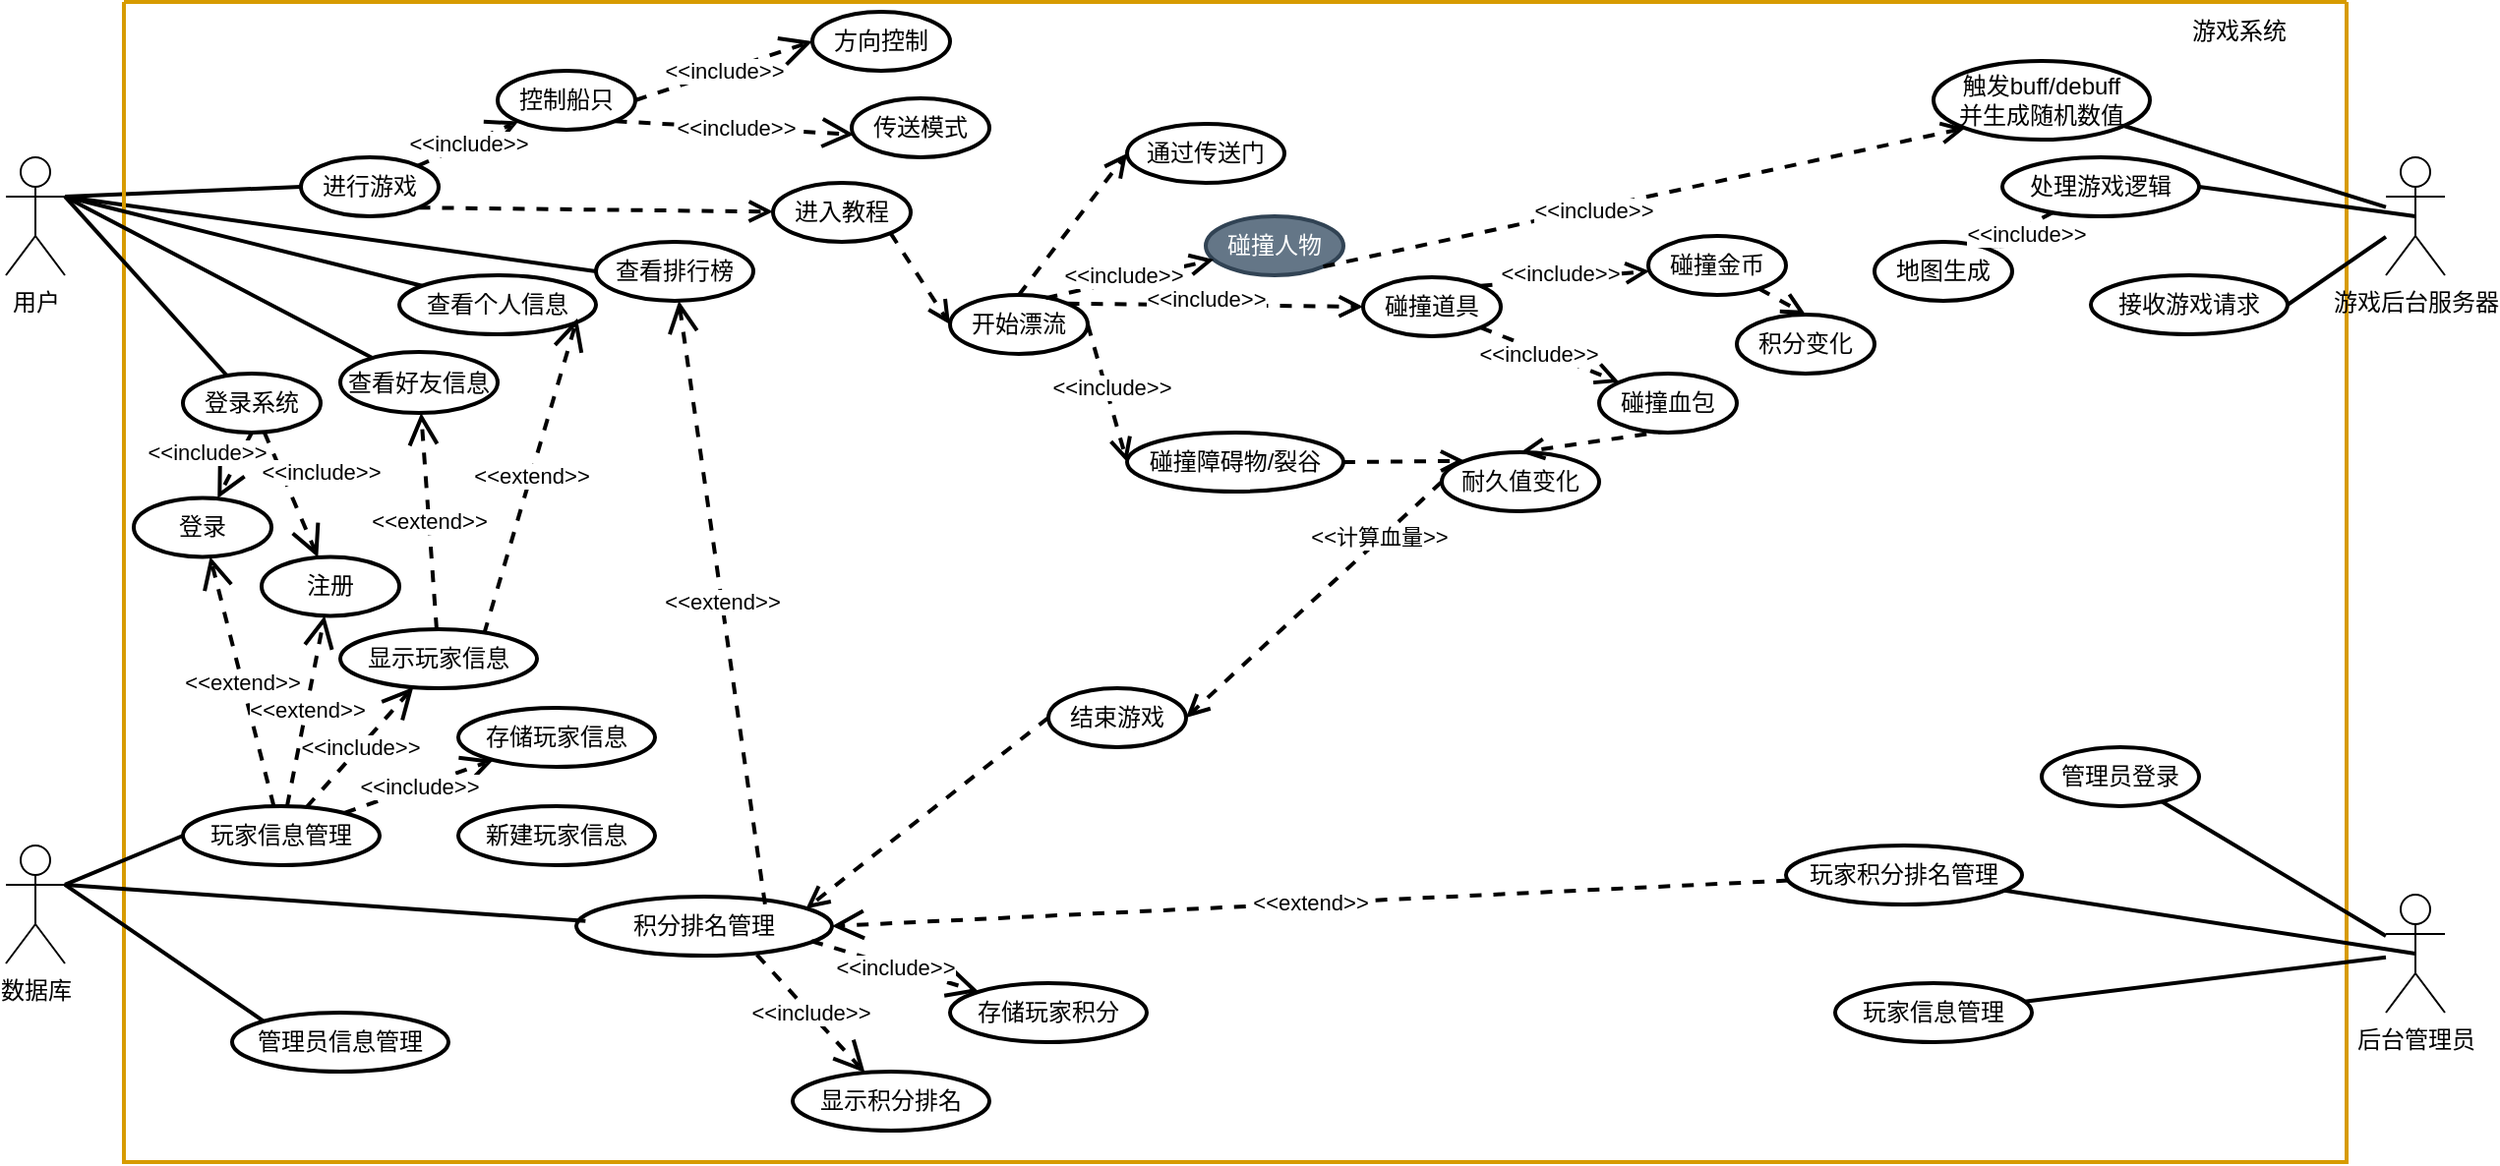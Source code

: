 <mxfile version="22.1.2" type="device">
  <diagram name="第 1 页" id="gnsAHqk2QyEX6D4vaprR">
    <mxGraphModel dx="1415" dy="984" grid="1" gridSize="10" guides="1" tooltips="1" connect="1" arrows="1" fold="1" page="1" pageScale="1" pageWidth="827" pageHeight="1169" math="0" shadow="0">
      <root>
        <mxCell id="0" />
        <mxCell id="1" parent="0" />
        <mxCell id="sNAHyGsfIEy1Tz1wj1tz-1" value="用户" style="shape=umlActor;verticalLabelPosition=bottom;verticalAlign=top;html=1;outlineConnect=0;" parent="1" vertex="1">
          <mxGeometry x="140" y="150" width="30" height="60" as="geometry" />
        </mxCell>
        <mxCell id="sNAHyGsfIEy1Tz1wj1tz-12" value="" style="endArrow=none;html=1;rounded=0;entryX=0;entryY=0.5;entryDx=0;entryDy=0;exitX=1;exitY=0.333;exitDx=0;exitDy=0;exitPerimeter=0;strokeWidth=2;" parent="1" source="sNAHyGsfIEy1Tz1wj1tz-1" target="sNAHyGsfIEy1Tz1wj1tz-20" edge="1">
          <mxGeometry width="50" height="50" relative="1" as="geometry">
            <mxPoint x="170" y="165" as="sourcePoint" />
            <mxPoint x="280" y="265" as="targetPoint" />
          </mxGeometry>
        </mxCell>
        <mxCell id="sNAHyGsfIEy1Tz1wj1tz-35" value="" style="endArrow=none;html=1;rounded=0;exitX=1;exitY=0.333;exitDx=0;exitDy=0;exitPerimeter=0;entryX=0;entryY=0.5;entryDx=0;entryDy=0;strokeWidth=2;" parent="1" source="sNAHyGsfIEy1Tz1wj1tz-1" target="sNAHyGsfIEy1Tz1wj1tz-24" edge="1">
          <mxGeometry width="50" height="50" relative="1" as="geometry">
            <mxPoint x="470" y="350" as="sourcePoint" />
            <mxPoint x="520" y="300" as="targetPoint" />
          </mxGeometry>
        </mxCell>
        <mxCell id="73Du3dhtYT2HTms4bIVW-2" value="" style="swimlane;startSize=0;fillColor=#ffe6cc;strokeColor=#d79b00;fillStyle=auto;gradientColor=none;rounded=1;arcSize=0;strokeWidth=2;" parent="1" vertex="1">
          <mxGeometry x="200" y="71" width="1130" height="590" as="geometry">
            <mxRectangle x="220" y="71" width="50" height="40" as="alternateBounds" />
          </mxGeometry>
        </mxCell>
        <mxCell id="73Du3dhtYT2HTms4bIVW-3" value="控制船只" style="ellipse;whiteSpace=wrap;html=1;strokeWidth=2;" parent="73Du3dhtYT2HTms4bIVW-2" vertex="1">
          <mxGeometry x="190" y="35" width="70" height="30" as="geometry" />
        </mxCell>
        <mxCell id="sNAHyGsfIEy1Tz1wj1tz-26" value="耐久值变化" style="ellipse;whiteSpace=wrap;html=1;strokeWidth=2;" parent="73Du3dhtYT2HTms4bIVW-2" vertex="1">
          <mxGeometry x="670" y="229" width="80" height="30" as="geometry" />
        </mxCell>
        <mxCell id="sNAHyGsfIEy1Tz1wj1tz-29" value="结束游戏" style="ellipse;whiteSpace=wrap;html=1;strokeWidth=2;" parent="73Du3dhtYT2HTms4bIVW-2" vertex="1">
          <mxGeometry x="470" y="349" width="70" height="30" as="geometry" />
        </mxCell>
        <mxCell id="sNAHyGsfIEy1Tz1wj1tz-46" value="" style="html=1;verticalAlign=bottom;endArrow=open;dashed=1;endSize=8;curved=0;rounded=0;entryX=0;entryY=0;entryDx=0;entryDy=0;exitX=1;exitY=0.5;exitDx=0;exitDy=0;strokeWidth=2;" parent="73Du3dhtYT2HTms4bIVW-2" source="73Du3dhtYT2HTms4bIVW-9" target="sNAHyGsfIEy1Tz1wj1tz-26" edge="1">
          <mxGeometry x="0.011" y="-26" relative="1" as="geometry">
            <mxPoint x="561.26" y="255.0" as="sourcePoint" />
            <mxPoint x="540" y="115.2" as="targetPoint" />
            <mxPoint as="offset" />
          </mxGeometry>
        </mxCell>
        <mxCell id="sNAHyGsfIEy1Tz1wj1tz-48" value="积分排名管理" style="ellipse;whiteSpace=wrap;html=1;strokeWidth=2;" parent="73Du3dhtYT2HTms4bIVW-2" vertex="1">
          <mxGeometry x="230" y="455" width="130" height="30" as="geometry" />
        </mxCell>
        <mxCell id="NgIbhYnxkn0lYPvCkLXv-1" value="积分变化" style="ellipse;whiteSpace=wrap;html=1;strokeWidth=2;" parent="73Du3dhtYT2HTms4bIVW-2" vertex="1">
          <mxGeometry x="820" y="159" width="70" height="30" as="geometry" />
        </mxCell>
        <mxCell id="NgIbhYnxkn0lYPvCkLXv-2" value="" style="html=1;verticalAlign=bottom;endArrow=open;dashed=1;endSize=8;curved=0;rounded=0;entryX=0;entryY=0.5;entryDx=0;entryDy=0;exitX=1;exitY=0.5;exitDx=0;exitDy=0;strokeWidth=2;" parent="73Du3dhtYT2HTms4bIVW-2" source="73Du3dhtYT2HTms4bIVW-15" target="73Du3dhtYT2HTms4bIVW-9" edge="1">
          <mxGeometry x="0.011" y="-26" relative="1" as="geometry">
            <mxPoint x="640.005" y="269.492" as="sourcePoint" />
            <mxPoint x="590" y="201.59" as="targetPoint" />
            <mxPoint as="offset" />
          </mxGeometry>
        </mxCell>
        <mxCell id="NgIbhYnxkn0lYPvCkLXv-8" value="&amp;lt;&amp;lt;include&amp;gt;&amp;gt;" style="edgeLabel;html=1;align=center;verticalAlign=middle;resizable=0;points=[];" parent="NgIbhYnxkn0lYPvCkLXv-2" vertex="1" connectable="0">
          <mxGeometry x="-0.077" y="3" relative="1" as="geometry">
            <mxPoint as="offset" />
          </mxGeometry>
        </mxCell>
        <mxCell id="NgIbhYnxkn0lYPvCkLXv-7" value="" style="html=1;verticalAlign=bottom;endArrow=open;dashed=1;endSize=8;curved=0;rounded=0;entryX=0.5;entryY=0;entryDx=0;entryDy=0;strokeWidth=2;" parent="73Du3dhtYT2HTms4bIVW-2" source="s-nHS-Porc13Q7UN4vsz-4" target="NgIbhYnxkn0lYPvCkLXv-1" edge="1">
          <mxGeometry x="0.011" y="-26" relative="1" as="geometry">
            <mxPoint x="710" y="60" as="sourcePoint" />
            <mxPoint x="800" y="160" as="targetPoint" />
            <mxPoint as="offset" />
          </mxGeometry>
        </mxCell>
        <mxCell id="NgIbhYnxkn0lYPvCkLXv-9" value="碰撞道具" style="ellipse;whiteSpace=wrap;html=1;strokeWidth=2;" parent="73Du3dhtYT2HTms4bIVW-2" vertex="1">
          <mxGeometry x="630" y="140" width="70" height="30" as="geometry" />
        </mxCell>
        <mxCell id="NgIbhYnxkn0lYPvCkLXv-10" value="" style="html=1;verticalAlign=bottom;endArrow=open;dashed=1;endSize=8;curved=0;rounded=0;entryX=0;entryY=0.5;entryDx=0;entryDy=0;exitX=1;exitY=0;exitDx=0;exitDy=0;strokeWidth=2;" parent="73Du3dhtYT2HTms4bIVW-2" source="73Du3dhtYT2HTms4bIVW-15" target="NgIbhYnxkn0lYPvCkLXv-9" edge="1">
          <mxGeometry x="0.011" y="-26" relative="1" as="geometry">
            <mxPoint x="640.005" y="220.508" as="sourcePoint" />
            <mxPoint x="420" y="15" as="targetPoint" />
            <mxPoint as="offset" />
          </mxGeometry>
        </mxCell>
        <mxCell id="NgIbhYnxkn0lYPvCkLXv-11" value="&amp;lt;&amp;lt;include&amp;gt;&amp;gt;" style="edgeLabel;html=1;align=center;verticalAlign=middle;resizable=0;points=[];" parent="NgIbhYnxkn0lYPvCkLXv-10" vertex="1" connectable="0">
          <mxGeometry x="-0.077" y="3" relative="1" as="geometry">
            <mxPoint as="offset" />
          </mxGeometry>
        </mxCell>
        <mxCell id="NgIbhYnxkn0lYPvCkLXv-12" value="" style="html=1;verticalAlign=bottom;endArrow=open;dashed=1;endSize=8;curved=0;rounded=0;entryX=0.5;entryY=0;entryDx=0;entryDy=0;exitX=1;exitY=1;exitDx=0;exitDy=0;strokeWidth=2;" parent="73Du3dhtYT2HTms4bIVW-2" source="s-nHS-Porc13Q7UN4vsz-7" target="sNAHyGsfIEy1Tz1wj1tz-26" edge="1">
          <mxGeometry x="0.011" y="-26" relative="1" as="geometry">
            <mxPoint x="461" y="33.2" as="sourcePoint" />
            <mxPoint x="540" y="296.2" as="targetPoint" />
            <mxPoint as="offset" />
          </mxGeometry>
        </mxCell>
        <mxCell id="s-nHS-Porc13Q7UN4vsz-1" style="edgeStyle=orthogonalEdgeStyle;rounded=0;orthogonalLoop=1;jettySize=auto;html=1;exitX=0.5;exitY=1;exitDx=0;exitDy=0;strokeWidth=2;" parent="73Du3dhtYT2HTms4bIVW-2" edge="1">
          <mxGeometry relative="1" as="geometry">
            <mxPoint x="400" y="271.59" as="sourcePoint" />
            <mxPoint x="400" y="271.59" as="targetPoint" />
          </mxGeometry>
        </mxCell>
        <mxCell id="s-nHS-Porc13Q7UN4vsz-4" value="碰撞金币" style="ellipse;whiteSpace=wrap;html=1;strokeWidth=2;" parent="73Du3dhtYT2HTms4bIVW-2" vertex="1">
          <mxGeometry x="775" y="119" width="70" height="30" as="geometry" />
        </mxCell>
        <mxCell id="s-nHS-Porc13Q7UN4vsz-5" value="" style="html=1;verticalAlign=bottom;endArrow=open;dashed=1;endSize=8;curved=0;rounded=0;exitX=1;exitY=0;exitDx=0;exitDy=0;strokeWidth=2;" parent="73Du3dhtYT2HTms4bIVW-2" source="NgIbhYnxkn0lYPvCkLXv-9" target="s-nHS-Porc13Q7UN4vsz-4" edge="1">
          <mxGeometry x="0.011" y="-26" relative="1" as="geometry">
            <mxPoint x="499" y="40" as="sourcePoint" />
            <mxPoint x="630" y="85" as="targetPoint" />
            <mxPoint as="offset" />
          </mxGeometry>
        </mxCell>
        <mxCell id="s-nHS-Porc13Q7UN4vsz-6" value="&amp;lt;&amp;lt;include&amp;gt;&amp;gt;" style="edgeLabel;html=1;align=center;verticalAlign=middle;resizable=0;points=[];" parent="s-nHS-Porc13Q7UN4vsz-5" vertex="1" connectable="0">
          <mxGeometry x="-0.077" y="3" relative="1" as="geometry">
            <mxPoint as="offset" />
          </mxGeometry>
        </mxCell>
        <mxCell id="s-nHS-Porc13Q7UN4vsz-8" value="" style="html=1;verticalAlign=bottom;endArrow=open;dashed=1;endSize=8;curved=0;rounded=0;entryX=0;entryY=0;entryDx=0;entryDy=0;exitX=1;exitY=1;exitDx=0;exitDy=0;strokeWidth=2;endFill=0;" parent="73Du3dhtYT2HTms4bIVW-2" source="NgIbhYnxkn0lYPvCkLXv-9" target="s-nHS-Porc13Q7UN4vsz-7" edge="1">
          <mxGeometry x="0.011" y="-26" relative="1" as="geometry">
            <mxPoint x="639" y="111.2" as="sourcePoint" />
            <mxPoint x="870" y="166.2" as="targetPoint" />
            <mxPoint as="offset" />
          </mxGeometry>
        </mxCell>
        <mxCell id="s-nHS-Porc13Q7UN4vsz-10" value="&amp;lt;&amp;lt;include&amp;gt;&amp;gt;" style="edgeLabel;html=1;align=center;verticalAlign=middle;resizable=0;points=[];" parent="s-nHS-Porc13Q7UN4vsz-8" vertex="1" connectable="0">
          <mxGeometry x="-0.162" y="-1" relative="1" as="geometry">
            <mxPoint as="offset" />
          </mxGeometry>
        </mxCell>
        <mxCell id="s-nHS-Porc13Q7UN4vsz-7" value="碰撞血包" style="ellipse;whiteSpace=wrap;html=1;strokeWidth=2;" parent="73Du3dhtYT2HTms4bIVW-2" vertex="1">
          <mxGeometry x="750" y="189" width="70" height="30" as="geometry" />
        </mxCell>
        <mxCell id="73Du3dhtYT2HTms4bIVW-5" value="&amp;lt;&amp;lt;include&amp;gt;&amp;gt;" style="endArrow=open;endSize=12;dashed=1;html=1;rounded=0;exitX=1;exitY=0.5;exitDx=0;exitDy=0;entryX=0;entryY=0.5;entryDx=0;entryDy=0;strokeWidth=2;" parent="73Du3dhtYT2HTms4bIVW-2" source="73Du3dhtYT2HTms4bIVW-3" target="73Du3dhtYT2HTms4bIVW-6" edge="1">
          <mxGeometry width="160" relative="1" as="geometry">
            <mxPoint x="193" as="sourcePoint" />
            <mxPoint x="313" y="55" as="targetPoint" />
          </mxGeometry>
        </mxCell>
        <mxCell id="73Du3dhtYT2HTms4bIVW-6" value="方向控制" style="ellipse;whiteSpace=wrap;html=1;strokeWidth=2;" parent="73Du3dhtYT2HTms4bIVW-2" vertex="1">
          <mxGeometry x="350" y="5" width="70" height="30" as="geometry" />
        </mxCell>
        <mxCell id="73Du3dhtYT2HTms4bIVW-9" value="碰撞障碍物/裂谷" style="ellipse;whiteSpace=wrap;html=1;strokeWidth=2;" parent="73Du3dhtYT2HTms4bIVW-2" vertex="1">
          <mxGeometry x="510" y="219" width="110" height="30" as="geometry" />
        </mxCell>
        <mxCell id="73Du3dhtYT2HTms4bIVW-11" value="&amp;lt;&amp;lt;include&amp;gt;&amp;gt;" style="endArrow=open;endSize=12;dashed=1;html=1;rounded=0;exitX=1;exitY=1;exitDx=0;exitDy=0;entryX=0.017;entryY=0.614;entryDx=0;entryDy=0;entryPerimeter=0;strokeWidth=2;" parent="73Du3dhtYT2HTms4bIVW-2" source="73Du3dhtYT2HTms4bIVW-3" target="73Du3dhtYT2HTms4bIVW-12" edge="1">
          <mxGeometry width="160" relative="1" as="geometry">
            <mxPoint x="159.42" y="76.59" as="sourcePoint" />
            <mxPoint x="301.0" y="31.08" as="targetPoint" />
          </mxGeometry>
        </mxCell>
        <mxCell id="73Du3dhtYT2HTms4bIVW-12" value="传送模式" style="ellipse;whiteSpace=wrap;html=1;strokeWidth=2;" parent="73Du3dhtYT2HTms4bIVW-2" vertex="1">
          <mxGeometry x="370.0" y="49" width="70" height="30" as="geometry" />
        </mxCell>
        <mxCell id="sNAHyGsfIEy1Tz1wj1tz-20" value="进行游戏" style="ellipse;whiteSpace=wrap;html=1;strokeWidth=2;" parent="73Du3dhtYT2HTms4bIVW-2" vertex="1">
          <mxGeometry x="90" y="79" width="70" height="30" as="geometry" />
        </mxCell>
        <mxCell id="73Du3dhtYT2HTms4bIVW-14" value="进入教程" style="ellipse;whiteSpace=wrap;html=1;strokeWidth=2;" parent="73Du3dhtYT2HTms4bIVW-2" vertex="1">
          <mxGeometry x="330" y="92" width="70" height="30" as="geometry" />
        </mxCell>
        <mxCell id="sNAHyGsfIEy1Tz1wj1tz-24" value="查看排行榜" style="ellipse;whiteSpace=wrap;html=1;strokeWidth=2;" parent="73Du3dhtYT2HTms4bIVW-2" vertex="1">
          <mxGeometry x="240.0" y="122" width="80" height="30" as="geometry" />
        </mxCell>
        <mxCell id="73Du3dhtYT2HTms4bIVW-13" value="" style="html=1;verticalAlign=bottom;endArrow=open;dashed=1;endSize=8;curved=0;rounded=0;exitX=1;exitY=1;exitDx=0;exitDy=0;strokeWidth=2;" parent="73Du3dhtYT2HTms4bIVW-2" source="sNAHyGsfIEy1Tz1wj1tz-20" target="73Du3dhtYT2HTms4bIVW-14" edge="1">
          <mxGeometry x="0.005" relative="1" as="geometry">
            <mxPoint x="180" y="185" as="sourcePoint" />
            <mxPoint x="350" y="285" as="targetPoint" />
            <mxPoint as="offset" />
          </mxGeometry>
        </mxCell>
        <mxCell id="73Du3dhtYT2HTms4bIVW-15" value="开始漂流" style="ellipse;whiteSpace=wrap;html=1;strokeWidth=2;" parent="73Du3dhtYT2HTms4bIVW-2" vertex="1">
          <mxGeometry x="420" y="149" width="70" height="30" as="geometry" />
        </mxCell>
        <mxCell id="73Du3dhtYT2HTms4bIVW-19" value="" style="html=1;verticalAlign=bottom;endArrow=open;dashed=1;endSize=8;curved=0;rounded=0;exitX=1;exitY=1;exitDx=0;exitDy=0;entryX=0;entryY=0.5;entryDx=0;entryDy=0;strokeWidth=2;" parent="73Du3dhtYT2HTms4bIVW-2" source="73Du3dhtYT2HTms4bIVW-14" target="73Du3dhtYT2HTms4bIVW-15" edge="1">
          <mxGeometry x="0.005" relative="1" as="geometry">
            <mxPoint x="160" y="180" as="sourcePoint" />
            <mxPoint x="193" y="199" as="targetPoint" />
            <mxPoint as="offset" />
          </mxGeometry>
        </mxCell>
        <mxCell id="73Du3dhtYT2HTms4bIVW-20" value="接收游戏请求" style="ellipse;whiteSpace=wrap;html=1;strokeWidth=2;" parent="73Du3dhtYT2HTms4bIVW-2" vertex="1">
          <mxGeometry x="1000" y="139" width="100" height="30" as="geometry" />
        </mxCell>
        <mxCell id="73Du3dhtYT2HTms4bIVW-21" value="处理游戏逻辑" style="ellipse;whiteSpace=wrap;html=1;strokeWidth=2;" parent="73Du3dhtYT2HTms4bIVW-2" vertex="1">
          <mxGeometry x="955" y="79.0" width="100" height="30" as="geometry" />
        </mxCell>
        <mxCell id="73Du3dhtYT2HTms4bIVW-25" value="通过传送门" style="ellipse;whiteSpace=wrap;html=1;strokeWidth=2;" parent="73Du3dhtYT2HTms4bIVW-2" vertex="1">
          <mxGeometry x="510" y="62" width="80" height="30" as="geometry" />
        </mxCell>
        <mxCell id="73Du3dhtYT2HTms4bIVW-26" value="" style="html=1;verticalAlign=bottom;endArrow=open;dashed=1;endSize=8;curved=0;rounded=0;entryX=0;entryY=0.5;entryDx=0;entryDy=0;exitX=0.5;exitY=0;exitDx=0;exitDy=0;strokeWidth=2;" parent="73Du3dhtYT2HTms4bIVW-2" source="73Du3dhtYT2HTms4bIVW-15" target="73Du3dhtYT2HTms4bIVW-25" edge="1">
          <mxGeometry x="0.005" relative="1" as="geometry">
            <mxPoint x="490" y="260" as="sourcePoint" />
            <mxPoint x="530" y="255" as="targetPoint" />
            <mxPoint as="offset" />
          </mxGeometry>
        </mxCell>
        <mxCell id="73Du3dhtYT2HTms4bIVW-33" value="" style="html=1;verticalAlign=bottom;endArrow=open;dashed=1;endSize=8;curved=0;rounded=0;entryX=0.898;entryY=0.205;entryDx=0;entryDy=0;exitX=0;exitY=0.5;exitDx=0;exitDy=0;entryPerimeter=0;strokeWidth=2;" parent="73Du3dhtYT2HTms4bIVW-2" source="sNAHyGsfIEy1Tz1wj1tz-29" target="sNAHyGsfIEy1Tz1wj1tz-48" edge="1">
          <mxGeometry x="0.085" y="-11" relative="1" as="geometry">
            <mxPoint x="574.995" y="526.508" as="sourcePoint" />
            <mxPoint x="280" y="488" as="targetPoint" />
            <mxPoint x="-1" y="-1" as="offset" />
          </mxGeometry>
        </mxCell>
        <mxCell id="7saNgC6WSGHrx0U5WeGi-1" value="碰撞人物" style="ellipse;whiteSpace=wrap;html=1;strokeWidth=2;fillColor=#647687;fontColor=#ffffff;strokeColor=#314354;" parent="73Du3dhtYT2HTms4bIVW-2" vertex="1">
          <mxGeometry x="550" y="109" width="70" height="30" as="geometry" />
        </mxCell>
        <mxCell id="7saNgC6WSGHrx0U5WeGi-2" value="" style="html=1;verticalAlign=bottom;endArrow=open;dashed=1;endSize=8;curved=0;rounded=0;exitX=0.696;exitY=0.052;exitDx=0;exitDy=0;exitPerimeter=0;strokeWidth=2;" parent="73Du3dhtYT2HTms4bIVW-2" source="73Du3dhtYT2HTms4bIVW-15" target="7saNgC6WSGHrx0U5WeGi-1" edge="1">
          <mxGeometry x="0.011" y="-26" relative="1" as="geometry">
            <mxPoint x="590.0" y="280" as="sourcePoint" />
            <mxPoint x="710" y="171" as="targetPoint" />
            <mxPoint as="offset" />
          </mxGeometry>
        </mxCell>
        <mxCell id="7saNgC6WSGHrx0U5WeGi-3" value="&amp;lt;&amp;lt;include&amp;gt;&amp;gt;" style="edgeLabel;html=1;align=center;verticalAlign=middle;resizable=0;points=[];" parent="7saNgC6WSGHrx0U5WeGi-2" vertex="1" connectable="0">
          <mxGeometry x="-0.077" y="3" relative="1" as="geometry">
            <mxPoint as="offset" />
          </mxGeometry>
        </mxCell>
        <mxCell id="7saNgC6WSGHrx0U5WeGi-5" value="" style="html=1;verticalAlign=bottom;endArrow=open;dashed=1;endSize=8;curved=0;rounded=0;exitX=1;exitY=1;exitDx=0;exitDy=0;entryX=0;entryY=1;entryDx=0;entryDy=0;strokeWidth=2;" parent="73Du3dhtYT2HTms4bIVW-2" source="7saNgC6WSGHrx0U5WeGi-1" target="7saNgC6WSGHrx0U5WeGi-4" edge="1">
          <mxGeometry x="0.011" y="-26" relative="1" as="geometry">
            <mxPoint x="600" y="290" as="sourcePoint" />
            <mxPoint x="628" y="332" as="targetPoint" />
            <mxPoint as="offset" />
          </mxGeometry>
        </mxCell>
        <mxCell id="ZX-x1uHeOr1mU2rQfXvC-1" value="&amp;lt;&amp;lt;include&amp;gt;&amp;gt;" style="edgeLabel;html=1;align=center;verticalAlign=middle;resizable=0;points=[];" parent="7saNgC6WSGHrx0U5WeGi-5" vertex="1" connectable="0">
          <mxGeometry x="-0.163" y="-1" relative="1" as="geometry">
            <mxPoint as="offset" />
          </mxGeometry>
        </mxCell>
        <mxCell id="7saNgC6WSGHrx0U5WeGi-8" value="" style="html=1;verticalAlign=bottom;endArrow=open;dashed=1;endSize=8;curved=0;rounded=0;entryX=1;entryY=0.5;entryDx=0;entryDy=0;exitX=0;exitY=0.5;exitDx=0;exitDy=0;strokeWidth=2;" parent="73Du3dhtYT2HTms4bIVW-2" source="sNAHyGsfIEy1Tz1wj1tz-26" target="sNAHyGsfIEy1Tz1wj1tz-29" edge="1">
          <mxGeometry x="0.085" y="-11" relative="1" as="geometry">
            <mxPoint x="1160" y="505" as="sourcePoint" />
            <mxPoint x="1050" y="620" as="targetPoint" />
            <mxPoint x="-1" y="-1" as="offset" />
          </mxGeometry>
        </mxCell>
        <mxCell id="7saNgC6WSGHrx0U5WeGi-9" value="&amp;lt;&amp;lt;计算血量&amp;gt;&amp;gt;" style="edgeLabel;html=1;align=center;verticalAlign=middle;resizable=0;points=[];" parent="7saNgC6WSGHrx0U5WeGi-8" vertex="1" connectable="0">
          <mxGeometry x="-0.522" y="-2" relative="1" as="geometry">
            <mxPoint as="offset" />
          </mxGeometry>
        </mxCell>
        <mxCell id="7saNgC6WSGHrx0U5WeGi-4" value="触发buff/debuff&lt;br&gt;并生成随机数值" style="ellipse;whiteSpace=wrap;html=1;strokeWidth=2;" parent="73Du3dhtYT2HTms4bIVW-2" vertex="1">
          <mxGeometry x="920" y="30" width="110" height="40" as="geometry" />
        </mxCell>
        <mxCell id="zW05rhh8BitbCM698FV6-5" value="玩家信息管理" style="ellipse;whiteSpace=wrap;html=1;strokeWidth=2;" parent="73Du3dhtYT2HTms4bIVW-2" vertex="1">
          <mxGeometry x="30" y="409" width="100" height="30" as="geometry" />
        </mxCell>
        <mxCell id="zW05rhh8BitbCM698FV6-8" value="管理员信息管理" style="ellipse;whiteSpace=wrap;html=1;strokeWidth=2;" parent="73Du3dhtYT2HTms4bIVW-2" vertex="1">
          <mxGeometry x="55" y="514" width="110" height="30" as="geometry" />
        </mxCell>
        <mxCell id="fDd38d43Vos3JGuwbpGS-1" value="游戏系统" style="text;html=1;align=center;verticalAlign=middle;resizable=0;points=[];autosize=1;strokeColor=none;fillColor=none;strokeWidth=2;" parent="73Du3dhtYT2HTms4bIVW-2" vertex="1">
          <mxGeometry x="1040" width="70" height="30" as="geometry" />
        </mxCell>
        <mxCell id="fDd38d43Vos3JGuwbpGS-9" value="存储玩家信息" style="ellipse;whiteSpace=wrap;html=1;strokeWidth=2;" parent="73Du3dhtYT2HTms4bIVW-2" vertex="1">
          <mxGeometry x="170" y="359" width="100" height="30" as="geometry" />
        </mxCell>
        <mxCell id="fDd38d43Vos3JGuwbpGS-11" value="查看个人信息" style="ellipse;whiteSpace=wrap;html=1;strokeWidth=2;" parent="73Du3dhtYT2HTms4bIVW-2" vertex="1">
          <mxGeometry x="140" y="139" width="100" height="30" as="geometry" />
        </mxCell>
        <mxCell id="fDd38d43Vos3JGuwbpGS-12" value="查看好友信息" style="ellipse;whiteSpace=wrap;html=1;strokeWidth=2;" parent="73Du3dhtYT2HTms4bIVW-2" vertex="1">
          <mxGeometry x="110" y="178" width="80" height="31" as="geometry" />
        </mxCell>
        <mxCell id="fDd38d43Vos3JGuwbpGS-17" value="显示玩家信息" style="ellipse;whiteSpace=wrap;html=1;strokeWidth=2;" parent="73Du3dhtYT2HTms4bIVW-2" vertex="1">
          <mxGeometry x="110" y="319" width="100" height="30" as="geometry" />
        </mxCell>
        <mxCell id="fDd38d43Vos3JGuwbpGS-20" value="&amp;lt;&amp;lt;extend&amp;gt;&amp;gt;" style="endArrow=open;endSize=12;dashed=1;html=1;rounded=0;strokeWidth=2;endFill=0;startSize=6;" parent="73Du3dhtYT2HTms4bIVW-2" source="fDd38d43Vos3JGuwbpGS-17" target="fDd38d43Vos3JGuwbpGS-12" edge="1">
          <mxGeometry width="160" relative="1" as="geometry">
            <mxPoint x="80" y="359" as="sourcePoint" />
            <mxPoint x="240" y="359" as="targetPoint" />
          </mxGeometry>
        </mxCell>
        <mxCell id="fDd38d43Vos3JGuwbpGS-22" value="&amp;lt;&amp;lt;include&amp;gt;&amp;gt;" style="endArrow=open;endSize=12;dashed=1;html=1;rounded=0;strokeWidth=2;endFill=0;startSize=6;" parent="73Du3dhtYT2HTms4bIVW-2" source="zW05rhh8BitbCM698FV6-5" target="fDd38d43Vos3JGuwbpGS-17" edge="1">
          <mxGeometry width="160" relative="1" as="geometry">
            <mxPoint y="339" as="sourcePoint" />
            <mxPoint x="160" y="339" as="targetPoint" />
          </mxGeometry>
        </mxCell>
        <mxCell id="fDd38d43Vos3JGuwbpGS-23" value="&amp;lt;&amp;lt;include&amp;gt;&amp;gt;" style="endArrow=open;endSize=12;dashed=1;html=1;rounded=0;strokeWidth=2;" parent="73Du3dhtYT2HTms4bIVW-2" source="zW05rhh8BitbCM698FV6-5" target="fDd38d43Vos3JGuwbpGS-9" edge="1">
          <mxGeometry width="160" relative="1" as="geometry">
            <mxPoint x="120" y="429" as="sourcePoint" />
            <mxPoint x="280" y="429" as="targetPoint" />
          </mxGeometry>
        </mxCell>
        <mxCell id="fDd38d43Vos3JGuwbpGS-25" value="&amp;lt;&amp;lt;extend&amp;gt;&amp;gt;" style="endArrow=open;endSize=12;dashed=1;html=1;rounded=0;entryX=0.905;entryY=0.729;entryDx=0;entryDy=0;entryPerimeter=0;exitX=0.731;exitY=0.079;exitDx=0;exitDy=0;exitPerimeter=0;strokeWidth=2;endFill=0;startSize=6;" parent="73Du3dhtYT2HTms4bIVW-2" source="fDd38d43Vos3JGuwbpGS-17" target="fDd38d43Vos3JGuwbpGS-11" edge="1">
          <mxGeometry width="160" relative="1" as="geometry">
            <mxPoint x="200" y="359" as="sourcePoint" />
            <mxPoint x="130" y="252" as="targetPoint" />
          </mxGeometry>
        </mxCell>
        <mxCell id="fDd38d43Vos3JGuwbpGS-26" value="&amp;lt;&amp;lt;extend&amp;gt;&amp;gt;" style="endArrow=open;endSize=12;dashed=1;html=1;rounded=0;exitX=0.738;exitY=0.129;exitDx=0;exitDy=0;exitPerimeter=0;strokeWidth=2;endFill=0;startSize=6;" parent="73Du3dhtYT2HTms4bIVW-2" source="sNAHyGsfIEy1Tz1wj1tz-48" target="sNAHyGsfIEy1Tz1wj1tz-24" edge="1">
          <mxGeometry width="160" relative="1" as="geometry">
            <mxPoint x="233" y="361" as="sourcePoint" />
            <mxPoint x="168" y="202" as="targetPoint" />
            <mxPoint as="offset" />
          </mxGeometry>
        </mxCell>
        <mxCell id="fDd38d43Vos3JGuwbpGS-27" value="存储玩家积分" style="ellipse;whiteSpace=wrap;html=1;strokeWidth=2;" parent="73Du3dhtYT2HTms4bIVW-2" vertex="1">
          <mxGeometry x="420" y="499" width="100" height="30" as="geometry" />
        </mxCell>
        <mxCell id="fDd38d43Vos3JGuwbpGS-28" value="显示积分排名" style="ellipse;whiteSpace=wrap;html=1;strokeWidth=2;" parent="73Du3dhtYT2HTms4bIVW-2" vertex="1">
          <mxGeometry x="340" y="544" width="100" height="30" as="geometry" />
        </mxCell>
        <mxCell id="fDd38d43Vos3JGuwbpGS-30" value="&amp;lt;&amp;lt;include&amp;gt;&amp;gt;" style="endArrow=open;endSize=12;dashed=1;html=1;rounded=0;exitX=0.92;exitY=0.754;exitDx=0;exitDy=0;exitPerimeter=0;strokeWidth=2;endFill=0;startSize=6;" parent="73Du3dhtYT2HTms4bIVW-2" source="sNAHyGsfIEy1Tz1wj1tz-48" target="fDd38d43Vos3JGuwbpGS-27" edge="1">
          <mxGeometry width="160" relative="1" as="geometry">
            <mxPoint x="111" y="436" as="sourcePoint" />
            <mxPoint x="189" y="388" as="targetPoint" />
          </mxGeometry>
        </mxCell>
        <mxCell id="fDd38d43Vos3JGuwbpGS-31" value="&amp;lt;&amp;lt;include&amp;gt;&amp;gt;" style="endArrow=open;endSize=12;dashed=1;html=1;rounded=0;exitX=0.706;exitY=0.984;exitDx=0;exitDy=0;exitPerimeter=0;strokeWidth=2;endFill=0;startSize=6;" parent="73Du3dhtYT2HTms4bIVW-2" source="sNAHyGsfIEy1Tz1wj1tz-48" target="fDd38d43Vos3JGuwbpGS-28" edge="1">
          <mxGeometry width="160" relative="1" as="geometry">
            <mxPoint x="345" y="492" as="sourcePoint" />
            <mxPoint x="422" y="500" as="targetPoint" />
          </mxGeometry>
        </mxCell>
        <mxCell id="fDd38d43Vos3JGuwbpGS-32" value="管理员登录" style="ellipse;whiteSpace=wrap;html=1;strokeWidth=2;" parent="73Du3dhtYT2HTms4bIVW-2" vertex="1">
          <mxGeometry x="975" y="379" width="80" height="30" as="geometry" />
        </mxCell>
        <mxCell id="fDd38d43Vos3JGuwbpGS-33" value="玩家积分排名管理" style="ellipse;whiteSpace=wrap;html=1;strokeWidth=2;" parent="73Du3dhtYT2HTms4bIVW-2" vertex="1">
          <mxGeometry x="845" y="429" width="120" height="30" as="geometry" />
        </mxCell>
        <mxCell id="fDd38d43Vos3JGuwbpGS-34" value="玩家信息管理" style="ellipse;whiteSpace=wrap;html=1;strokeWidth=2;" parent="73Du3dhtYT2HTms4bIVW-2" vertex="1">
          <mxGeometry x="870" y="499" width="100" height="30" as="geometry" />
        </mxCell>
        <mxCell id="fDd38d43Vos3JGuwbpGS-38" value="&amp;lt;&amp;lt;extend&amp;gt;&amp;gt;" style="endArrow=open;endSize=12;dashed=1;html=1;rounded=0;entryX=1;entryY=0.5;entryDx=0;entryDy=0;strokeWidth=2;endFill=0;startSize=6;" parent="73Du3dhtYT2HTms4bIVW-2" source="fDd38d43Vos3JGuwbpGS-33" target="sNAHyGsfIEy1Tz1wj1tz-48" edge="1">
          <mxGeometry width="160" relative="1" as="geometry">
            <mxPoint x="321" y="473" as="sourcePoint" />
            <mxPoint x="410" y="469" as="targetPoint" />
          </mxGeometry>
        </mxCell>
        <mxCell id="T0CeyJDhYw0H1NMJzjsQ-4" value="登录系统" style="ellipse;whiteSpace=wrap;html=1;strokeWidth=2;" parent="73Du3dhtYT2HTms4bIVW-2" vertex="1">
          <mxGeometry x="30" y="189" width="70" height="30" as="geometry" />
        </mxCell>
        <mxCell id="T0CeyJDhYw0H1NMJzjsQ-70" value="新建玩家信息" style="ellipse;whiteSpace=wrap;html=1;strokeWidth=2;" parent="73Du3dhtYT2HTms4bIVW-2" vertex="1">
          <mxGeometry x="170" y="409" width="100" height="30" as="geometry" />
        </mxCell>
        <mxCell id="T0CeyJDhYw0H1NMJzjsQ-72" value="登录" style="ellipse;whiteSpace=wrap;html=1;strokeWidth=2;" parent="73Du3dhtYT2HTms4bIVW-2" vertex="1">
          <mxGeometry x="5" y="252.2" width="70" height="30" as="geometry" />
        </mxCell>
        <mxCell id="T0CeyJDhYw0H1NMJzjsQ-71" value="注册" style="ellipse;whiteSpace=wrap;html=1;strokeWidth=2;" parent="73Du3dhtYT2HTms4bIVW-2" vertex="1">
          <mxGeometry x="70" y="282.2" width="70" height="30" as="geometry" />
        </mxCell>
        <mxCell id="T0CeyJDhYw0H1NMJzjsQ-75" value="&amp;lt;&amp;lt;include&amp;gt;&amp;gt;" style="endArrow=open;endSize=12;dashed=1;html=1;rounded=0;exitX=0.5;exitY=1;exitDx=0;exitDy=0;strokeWidth=2;" parent="73Du3dhtYT2HTms4bIVW-2" source="T0CeyJDhYw0H1NMJzjsQ-4" target="T0CeyJDhYw0H1NMJzjsQ-72" edge="1">
          <mxGeometry x="0.028" y="-16" width="160" relative="1" as="geometry">
            <mxPoint x="145" y="66" as="sourcePoint" />
            <mxPoint x="341" y="82" as="targetPoint" />
            <mxPoint as="offset" />
          </mxGeometry>
        </mxCell>
        <mxCell id="T0CeyJDhYw0H1NMJzjsQ-76" value="&amp;lt;&amp;lt;include&amp;gt;&amp;gt;" style="endArrow=open;endSize=12;dashed=1;html=1;rounded=0;strokeWidth=2;" parent="73Du3dhtYT2HTms4bIVW-2" source="T0CeyJDhYw0H1NMJzjsQ-4" target="T0CeyJDhYw0H1NMJzjsQ-71" edge="1">
          <mxGeometry x="-0.136" y="18" width="160" relative="1" as="geometry">
            <mxPoint x="75" y="229" as="sourcePoint" />
            <mxPoint x="56" y="279" as="targetPoint" />
            <mxPoint as="offset" />
          </mxGeometry>
        </mxCell>
        <mxCell id="T0CeyJDhYw0H1NMJzjsQ-77" value="&amp;lt;&amp;lt;extend&amp;gt;&amp;gt;" style="endArrow=open;endSize=12;dashed=1;html=1;rounded=0;strokeWidth=2;endFill=0;startSize=6;" parent="73Du3dhtYT2HTms4bIVW-2" source="zW05rhh8BitbCM698FV6-5" target="T0CeyJDhYw0H1NMJzjsQ-72" edge="1">
          <mxGeometry width="160" relative="1" as="geometry">
            <mxPoint x="169" y="329" as="sourcePoint" />
            <mxPoint x="161" y="219" as="targetPoint" />
          </mxGeometry>
        </mxCell>
        <mxCell id="T0CeyJDhYw0H1NMJzjsQ-78" value="&amp;lt;&amp;lt;extend&amp;gt;&amp;gt;" style="endArrow=open;endSize=12;dashed=1;html=1;rounded=0;strokeWidth=2;endFill=0;startSize=6;" parent="73Du3dhtYT2HTms4bIVW-2" source="zW05rhh8BitbCM698FV6-5" target="T0CeyJDhYw0H1NMJzjsQ-71" edge="1">
          <mxGeometry width="160" relative="1" as="geometry">
            <mxPoint x="86" y="419" as="sourcePoint" />
            <mxPoint x="54" y="292" as="targetPoint" />
          </mxGeometry>
        </mxCell>
        <mxCell id="VbdR1KQbmTk4owitZJwb-1" value="&amp;lt;&amp;lt;include&amp;gt;&amp;gt;" style="endArrow=open;endSize=12;dashed=1;html=1;rounded=0;strokeWidth=2;" parent="73Du3dhtYT2HTms4bIVW-2" source="sNAHyGsfIEy1Tz1wj1tz-20" target="73Du3dhtYT2HTms4bIVW-3" edge="1">
          <mxGeometry width="160" relative="1" as="geometry">
            <mxPoint x="265" y="60" as="sourcePoint" />
            <mxPoint x="360" y="30" as="targetPoint" />
          </mxGeometry>
        </mxCell>
        <mxCell id="XDTHAIEQBTk2It7R5Fjt-2" value="地图生成" style="ellipse;whiteSpace=wrap;html=1;strokeWidth=2;" parent="73Du3dhtYT2HTms4bIVW-2" vertex="1">
          <mxGeometry x="890" y="122" width="70" height="30" as="geometry" />
        </mxCell>
        <mxCell id="XDTHAIEQBTk2It7R5Fjt-4" value="" style="html=1;verticalAlign=bottom;endArrow=open;dashed=1;endSize=8;curved=0;rounded=0;strokeWidth=2;" parent="73Du3dhtYT2HTms4bIVW-2" source="73Du3dhtYT2HTms4bIVW-21" target="XDTHAIEQBTk2It7R5Fjt-2" edge="1">
          <mxGeometry x="0.011" y="-26" relative="1" as="geometry">
            <mxPoint x="700" y="154" as="sourcePoint" />
            <mxPoint x="786" y="147" as="targetPoint" />
            <mxPoint as="offset" />
          </mxGeometry>
        </mxCell>
        <mxCell id="XDTHAIEQBTk2It7R5Fjt-5" value="&amp;lt;&amp;lt;include&amp;gt;&amp;gt;" style="edgeLabel;html=1;align=center;verticalAlign=middle;resizable=0;points=[];" parent="XDTHAIEQBTk2It7R5Fjt-4" vertex="1" connectable="0">
          <mxGeometry x="-0.077" y="3" relative="1" as="geometry">
            <mxPoint as="offset" />
          </mxGeometry>
        </mxCell>
        <mxCell id="73Du3dhtYT2HTms4bIVW-17" value="" style="endArrow=none;html=1;rounded=0;exitX=1;exitY=0.333;exitDx=0;exitDy=0;exitPerimeter=0;entryX=0.036;entryY=0.414;entryDx=0;entryDy=0;entryPerimeter=0;strokeWidth=2;" parent="1" source="zW05rhh8BitbCM698FV6-1" target="sNAHyGsfIEy1Tz1wj1tz-48" edge="1">
          <mxGeometry width="50" height="50" relative="1" as="geometry">
            <mxPoint x="710" y="380" as="sourcePoint" />
            <mxPoint x="760" y="330" as="targetPoint" />
          </mxGeometry>
        </mxCell>
        <mxCell id="73Du3dhtYT2HTms4bIVW-23" value="" style="endArrow=none;html=1;rounded=0;entryX=1;entryY=0.5;entryDx=0;entryDy=0;strokeWidth=2;" parent="1" source="sNAHyGsfIEy1Tz1wj1tz-2" target="73Du3dhtYT2HTms4bIVW-20" edge="1">
          <mxGeometry width="50" height="50" relative="1" as="geometry">
            <mxPoint x="170" y="370" as="sourcePoint" />
            <mxPoint x="440" y="380" as="targetPoint" />
          </mxGeometry>
        </mxCell>
        <mxCell id="7saNgC6WSGHrx0U5WeGi-7" value="" style="endArrow=none;html=1;rounded=0;strokeWidth=2;" parent="1" source="sNAHyGsfIEy1Tz1wj1tz-2" target="7saNgC6WSGHrx0U5WeGi-4" edge="1">
          <mxGeometry width="50" height="50" relative="1" as="geometry">
            <mxPoint x="169" y="371" as="sourcePoint" />
            <mxPoint x="1019" y="531" as="targetPoint" />
          </mxGeometry>
        </mxCell>
        <mxCell id="zW05rhh8BitbCM698FV6-1" value="数据库" style="shape=umlActor;verticalLabelPosition=bottom;verticalAlign=top;html=1;outlineConnect=0;" parent="1" vertex="1">
          <mxGeometry x="140" y="500" width="30" height="60" as="geometry" />
        </mxCell>
        <mxCell id="zW05rhh8BitbCM698FV6-7" value="" style="endArrow=none;html=1;rounded=0;exitX=1;exitY=0.333;exitDx=0;exitDy=0;exitPerimeter=0;entryX=0;entryY=0.5;entryDx=0;entryDy=0;strokeWidth=2;" parent="1" source="zW05rhh8BitbCM698FV6-1" target="zW05rhh8BitbCM698FV6-5" edge="1">
          <mxGeometry width="50" height="50" relative="1" as="geometry">
            <mxPoint x="180" y="380" as="sourcePoint" />
            <mxPoint x="430" y="502" as="targetPoint" />
          </mxGeometry>
        </mxCell>
        <mxCell id="zW05rhh8BitbCM698FV6-9" value="" style="endArrow=none;html=1;rounded=0;exitX=1;exitY=0.333;exitDx=0;exitDy=0;exitPerimeter=0;entryX=0;entryY=0;entryDx=0;entryDy=0;strokeWidth=2;" parent="1" source="zW05rhh8BitbCM698FV6-1" target="zW05rhh8BitbCM698FV6-8" edge="1">
          <mxGeometry width="50" height="50" relative="1" as="geometry">
            <mxPoint x="180" y="380" as="sourcePoint" />
            <mxPoint x="338" y="509" as="targetPoint" />
          </mxGeometry>
        </mxCell>
        <mxCell id="fDd38d43Vos3JGuwbpGS-8" value="后台管理员" style="shape=umlActor;verticalLabelPosition=bottom;verticalAlign=top;html=1;outlineConnect=0;" parent="1" vertex="1">
          <mxGeometry x="1350" y="525" width="30" height="60" as="geometry" />
        </mxCell>
        <mxCell id="fDd38d43Vos3JGuwbpGS-15" value="" style="endArrow=none;html=1;rounded=0;exitX=1;exitY=0.333;exitDx=0;exitDy=0;exitPerimeter=0;strokeWidth=2;" parent="1" source="sNAHyGsfIEy1Tz1wj1tz-1" target="fDd38d43Vos3JGuwbpGS-11" edge="1">
          <mxGeometry width="50" height="50" relative="1" as="geometry">
            <mxPoint x="210" y="270" as="sourcePoint" />
            <mxPoint x="260" y="220" as="targetPoint" />
          </mxGeometry>
        </mxCell>
        <mxCell id="fDd38d43Vos3JGuwbpGS-16" value="" style="endArrow=none;html=1;rounded=0;exitX=1;exitY=0.333;exitDx=0;exitDy=0;exitPerimeter=0;strokeWidth=2;" parent="1" source="sNAHyGsfIEy1Tz1wj1tz-1" target="fDd38d43Vos3JGuwbpGS-12" edge="1">
          <mxGeometry width="50" height="50" relative="1" as="geometry">
            <mxPoint x="240" y="280" as="sourcePoint" />
            <mxPoint x="290" y="230" as="targetPoint" />
          </mxGeometry>
        </mxCell>
        <mxCell id="sNAHyGsfIEy1Tz1wj1tz-2" value="游戏后台服务器" style="shape=umlActor;verticalLabelPosition=bottom;verticalAlign=top;html=1;outlineConnect=0;" parent="1" vertex="1">
          <mxGeometry x="1350" y="150" width="30" height="60" as="geometry" />
        </mxCell>
        <mxCell id="73Du3dhtYT2HTms4bIVW-24" value="" style="endArrow=none;html=1;rounded=0;exitX=0.5;exitY=0.5;exitDx=0;exitDy=0;exitPerimeter=0;entryX=1;entryY=0.5;entryDx=0;entryDy=0;strokeWidth=2;" parent="1" source="sNAHyGsfIEy1Tz1wj1tz-2" target="73Du3dhtYT2HTms4bIVW-21" edge="1">
          <mxGeometry width="50" height="50" relative="1" as="geometry">
            <mxPoint x="190" y="390" as="sourcePoint" />
            <mxPoint x="450" y="390" as="targetPoint" />
          </mxGeometry>
        </mxCell>
        <mxCell id="fDd38d43Vos3JGuwbpGS-35" value="" style="endArrow=none;html=1;rounded=0;strokeWidth=2;" parent="1" source="fDd38d43Vos3JGuwbpGS-32" target="fDd38d43Vos3JGuwbpGS-8" edge="1">
          <mxGeometry width="50" height="50" relative="1" as="geometry">
            <mxPoint x="1040" y="500" as="sourcePoint" />
            <mxPoint x="1090" y="450" as="targetPoint" />
          </mxGeometry>
        </mxCell>
        <mxCell id="fDd38d43Vos3JGuwbpGS-36" value="" style="endArrow=none;html=1;rounded=0;entryX=0.5;entryY=0.5;entryDx=0;entryDy=0;entryPerimeter=0;strokeWidth=2;" parent="1" source="fDd38d43Vos3JGuwbpGS-33" target="fDd38d43Vos3JGuwbpGS-8" edge="1">
          <mxGeometry width="50" height="50" relative="1" as="geometry">
            <mxPoint x="880" y="510" as="sourcePoint" />
            <mxPoint x="930" y="460" as="targetPoint" />
          </mxGeometry>
        </mxCell>
        <mxCell id="fDd38d43Vos3JGuwbpGS-37" value="" style="endArrow=none;html=1;rounded=0;strokeWidth=2;" parent="1" source="fDd38d43Vos3JGuwbpGS-34" target="fDd38d43Vos3JGuwbpGS-8" edge="1">
          <mxGeometry width="50" height="50" relative="1" as="geometry">
            <mxPoint x="970" y="600" as="sourcePoint" />
            <mxPoint x="1020" y="550" as="targetPoint" />
          </mxGeometry>
        </mxCell>
        <mxCell id="T0CeyJDhYw0H1NMJzjsQ-74" value="" style="endArrow=none;html=1;rounded=0;exitX=1;exitY=0.333;exitDx=0;exitDy=0;exitPerimeter=0;strokeWidth=2;" parent="1" source="sNAHyGsfIEy1Tz1wj1tz-1" target="T0CeyJDhYw0H1NMJzjsQ-4" edge="1">
          <mxGeometry width="50" height="50" relative="1" as="geometry">
            <mxPoint x="200" y="300" as="sourcePoint" />
            <mxPoint x="250" y="250" as="targetPoint" />
          </mxGeometry>
        </mxCell>
      </root>
    </mxGraphModel>
  </diagram>
</mxfile>
